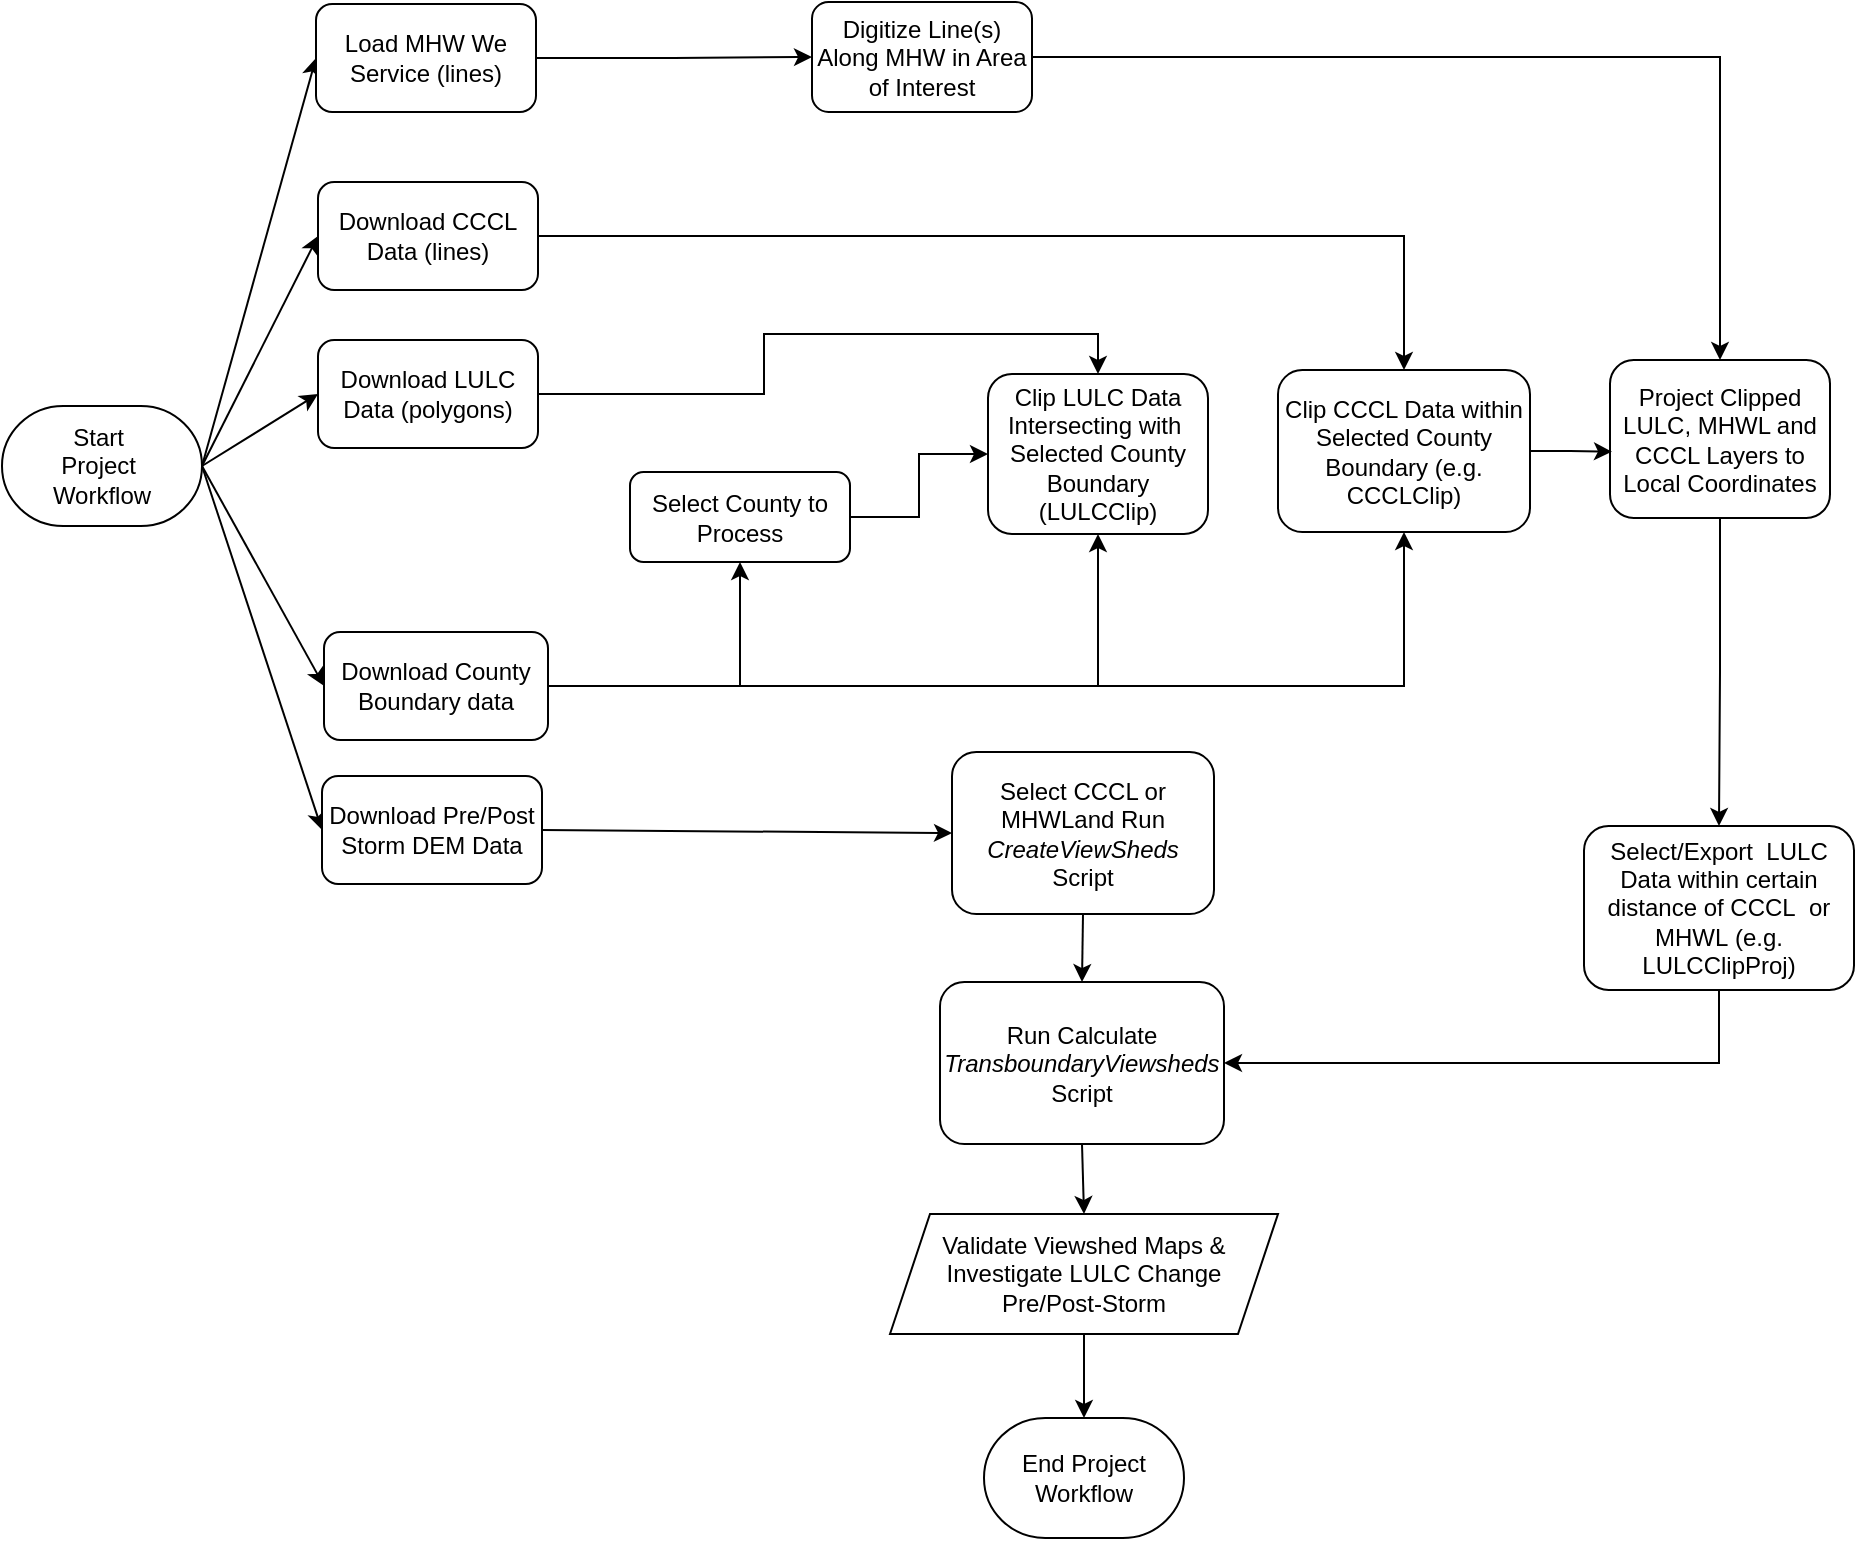 <mxfile version="24.7.17">
  <diagram name="Page-1" id="edf60f1a-56cd-e834-aa8a-f176f3a09ee4">
    <mxGraphModel dx="1395" dy="703" grid="0" gridSize="10" guides="0" tooltips="1" connect="1" arrows="0" fold="1" page="1" pageScale="1" pageWidth="1100" pageHeight="850" background="none" math="0" shadow="0">
      <root>
        <mxCell id="0" />
        <mxCell id="1" parent="0" />
        <mxCell id="vOHie7vgboCuBgBLW_pP-41" style="edgeStyle=none;rounded=0;orthogonalLoop=1;jettySize=auto;html=1;exitX=1;exitY=0.5;exitDx=0;exitDy=0;exitPerimeter=0;entryX=0;entryY=0.5;entryDx=0;entryDy=0;" parent="1" source="hX9iUdr9xL5cJhyzc0mX-2" target="vOHie7vgboCuBgBLW_pP-2" edge="1">
          <mxGeometry relative="1" as="geometry" />
        </mxCell>
        <mxCell id="vOHie7vgboCuBgBLW_pP-42" style="edgeStyle=none;rounded=0;orthogonalLoop=1;jettySize=auto;html=1;exitX=1;exitY=0.5;exitDx=0;exitDy=0;exitPerimeter=0;entryX=0;entryY=0.5;entryDx=0;entryDy=0;" parent="1" source="hX9iUdr9xL5cJhyzc0mX-2" target="vOHie7vgboCuBgBLW_pP-17" edge="1">
          <mxGeometry relative="1" as="geometry" />
        </mxCell>
        <mxCell id="vOHie7vgboCuBgBLW_pP-43" style="edgeStyle=none;rounded=0;orthogonalLoop=1;jettySize=auto;html=1;exitX=1;exitY=0.5;exitDx=0;exitDy=0;exitPerimeter=0;entryX=0;entryY=0.5;entryDx=0;entryDy=0;" parent="1" source="hX9iUdr9xL5cJhyzc0mX-2" target="vOHie7vgboCuBgBLW_pP-24" edge="1">
          <mxGeometry relative="1" as="geometry" />
        </mxCell>
        <mxCell id="vOHie7vgboCuBgBLW_pP-44" style="edgeStyle=none;rounded=0;orthogonalLoop=1;jettySize=auto;html=1;exitX=1;exitY=0.5;exitDx=0;exitDy=0;exitPerimeter=0;entryX=0;entryY=0.5;entryDx=0;entryDy=0;" parent="1" source="hX9iUdr9xL5cJhyzc0mX-2" target="vOHie7vgboCuBgBLW_pP-3" edge="1">
          <mxGeometry relative="1" as="geometry" />
        </mxCell>
        <mxCell id="cgaGq_BDDK_Dhw6bbODb-16" style="edgeStyle=none;rounded=0;orthogonalLoop=1;jettySize=auto;html=1;exitX=1;exitY=0.5;exitDx=0;exitDy=0;exitPerimeter=0;entryX=0;entryY=0.5;entryDx=0;entryDy=0;" parent="1" source="hX9iUdr9xL5cJhyzc0mX-2" target="cgaGq_BDDK_Dhw6bbODb-1" edge="1">
          <mxGeometry relative="1" as="geometry" />
        </mxCell>
        <mxCell id="hX9iUdr9xL5cJhyzc0mX-2" value="Start&amp;nbsp;&lt;div&gt;Project&amp;nbsp;&lt;/div&gt;&lt;div&gt;Workflow&lt;/div&gt;" style="strokeWidth=1;html=1;shape=mxgraph.flowchart.terminator;whiteSpace=wrap;" parent="1" vertex="1">
          <mxGeometry x="59" y="241" width="100" height="60" as="geometry" />
        </mxCell>
        <mxCell id="vOHie7vgboCuBgBLW_pP-30" style="edgeStyle=orthogonalEdgeStyle;rounded=0;orthogonalLoop=1;jettySize=auto;html=1;exitX=1;exitY=0.5;exitDx=0;exitDy=0;entryX=0.5;entryY=0;entryDx=0;entryDy=0;" parent="1" source="vOHie7vgboCuBgBLW_pP-2" target="vOHie7vgboCuBgBLW_pP-29" edge="1">
          <mxGeometry relative="1" as="geometry" />
        </mxCell>
        <mxCell id="vOHie7vgboCuBgBLW_pP-2" value="&lt;div&gt;Download CCCL Data (lines)&lt;/div&gt;" style="rounded=1;whiteSpace=wrap;html=1;" parent="1" vertex="1">
          <mxGeometry x="217" y="129" width="110" height="54" as="geometry" />
        </mxCell>
        <mxCell id="vOHie7vgboCuBgBLW_pP-39" style="edgeStyle=none;rounded=0;orthogonalLoop=1;jettySize=auto;html=1;exitX=1;exitY=0.5;exitDx=0;exitDy=0;entryX=0;entryY=0.5;entryDx=0;entryDy=0;" parent="1" source="vOHie7vgboCuBgBLW_pP-3" target="vOHie7vgboCuBgBLW_pP-38" edge="1">
          <mxGeometry relative="1" as="geometry" />
        </mxCell>
        <mxCell id="vOHie7vgboCuBgBLW_pP-3" value="&lt;div&gt;Download Pre/Post Storm DEM Data&lt;/div&gt;" style="rounded=1;whiteSpace=wrap;html=1;" parent="1" vertex="1">
          <mxGeometry x="219" y="426" width="110" height="54" as="geometry" />
        </mxCell>
        <mxCell id="vOHie7vgboCuBgBLW_pP-31" style="edgeStyle=orthogonalEdgeStyle;rounded=0;orthogonalLoop=1;jettySize=auto;html=1;exitX=1;exitY=0.5;exitDx=0;exitDy=0;entryX=0.5;entryY=0;entryDx=0;entryDy=0;" parent="1" source="vOHie7vgboCuBgBLW_pP-17" target="vOHie7vgboCuBgBLW_pP-25" edge="1">
          <mxGeometry relative="1" as="geometry">
            <Array as="points">
              <mxPoint x="440" y="235" />
              <mxPoint x="440" y="205" />
              <mxPoint x="607" y="205" />
            </Array>
          </mxGeometry>
        </mxCell>
        <mxCell id="vOHie7vgboCuBgBLW_pP-17" value="&lt;div&gt;Download LULC Data&amp;nbsp;&lt;span style=&quot;background-color: initial;&quot;&gt;(polygons)&lt;/span&gt;&lt;/div&gt;" style="rounded=1;whiteSpace=wrap;html=1;" parent="1" vertex="1">
          <mxGeometry x="217" y="208" width="110" height="54" as="geometry" />
        </mxCell>
        <mxCell id="vOHie7vgboCuBgBLW_pP-32" style="edgeStyle=orthogonalEdgeStyle;rounded=0;orthogonalLoop=1;jettySize=auto;html=1;exitX=1;exitY=0.5;exitDx=0;exitDy=0;entryX=0.5;entryY=1;entryDx=0;entryDy=0;" parent="1" source="vOHie7vgboCuBgBLW_pP-24" target="vOHie7vgboCuBgBLW_pP-25" edge="1">
          <mxGeometry relative="1" as="geometry" />
        </mxCell>
        <mxCell id="vOHie7vgboCuBgBLW_pP-33" style="edgeStyle=orthogonalEdgeStyle;rounded=0;orthogonalLoop=1;jettySize=auto;html=1;exitX=1;exitY=0.5;exitDx=0;exitDy=0;entryX=0.5;entryY=1;entryDx=0;entryDy=0;" parent="1" source="vOHie7vgboCuBgBLW_pP-24" target="vOHie7vgboCuBgBLW_pP-29" edge="1">
          <mxGeometry relative="1" as="geometry" />
        </mxCell>
        <mxCell id="vOHie7vgboCuBgBLW_pP-37" style="edgeStyle=orthogonalEdgeStyle;rounded=0;orthogonalLoop=1;jettySize=auto;html=1;exitX=1;exitY=0.5;exitDx=0;exitDy=0;entryX=0.5;entryY=1;entryDx=0;entryDy=0;" parent="1" source="vOHie7vgboCuBgBLW_pP-24" target="vOHie7vgboCuBgBLW_pP-36" edge="1">
          <mxGeometry relative="1" as="geometry" />
        </mxCell>
        <mxCell id="vOHie7vgboCuBgBLW_pP-24" value="&lt;div&gt;Download County Boundary data&lt;/div&gt;" style="rounded=1;whiteSpace=wrap;html=1;" parent="1" vertex="1">
          <mxGeometry x="220" y="354" width="112" height="54" as="geometry" />
        </mxCell>
        <mxCell id="vOHie7vgboCuBgBLW_pP-25" value="&lt;div&gt;Clip LULC Data Intersecting with&amp;nbsp; Selected County Boundary (LULCClip)&lt;/div&gt;" style="rounded=1;whiteSpace=wrap;html=1;" parent="1" vertex="1">
          <mxGeometry x="552" y="225" width="110" height="80" as="geometry" />
        </mxCell>
        <mxCell id="Xoo34MS97mZZL_hVCq9O-9" style="edgeStyle=orthogonalEdgeStyle;rounded=0;orthogonalLoop=1;jettySize=auto;html=1;exitX=0.5;exitY=1;exitDx=0;exitDy=0;entryX=1;entryY=0.5;entryDx=0;entryDy=0;" parent="1" source="vOHie7vgboCuBgBLW_pP-28" target="vOHie7vgboCuBgBLW_pP-49" edge="1">
          <mxGeometry relative="1" as="geometry" />
        </mxCell>
        <mxCell id="vOHie7vgboCuBgBLW_pP-28" value="&lt;div&gt;Select/Export&amp;nbsp; LULC Data within certain distance of CCCL&amp;nbsp; or MHWL&amp;nbsp;(e.g. LULCClipProj)&lt;/div&gt;" style="rounded=1;whiteSpace=wrap;html=1;" parent="1" vertex="1">
          <mxGeometry x="850" y="451" width="135" height="82" as="geometry" />
        </mxCell>
        <mxCell id="vOHie7vgboCuBgBLW_pP-29" value="&lt;div&gt;Clip CCCL Data within Selected County Boundary (e.g. CCCLClip)&lt;/div&gt;" style="rounded=1;whiteSpace=wrap;html=1;" parent="1" vertex="1">
          <mxGeometry x="697" y="223" width="126" height="81" as="geometry" />
        </mxCell>
        <mxCell id="f8nVrUlt4xcclQAoqFWD-1" style="edgeStyle=orthogonalEdgeStyle;rounded=0;orthogonalLoop=1;jettySize=auto;html=1;exitX=1;exitY=0.5;exitDx=0;exitDy=0;entryX=0;entryY=0.5;entryDx=0;entryDy=0;" parent="1" source="vOHie7vgboCuBgBLW_pP-36" target="vOHie7vgboCuBgBLW_pP-25" edge="1">
          <mxGeometry relative="1" as="geometry" />
        </mxCell>
        <mxCell id="vOHie7vgboCuBgBLW_pP-36" value="&lt;div&gt;Select County to Process&lt;/div&gt;" style="rounded=1;whiteSpace=wrap;html=1;" parent="1" vertex="1">
          <mxGeometry x="373" y="274" width="110" height="45" as="geometry" />
        </mxCell>
        <mxCell id="vOHie7vgboCuBgBLW_pP-51" style="edgeStyle=none;rounded=0;orthogonalLoop=1;jettySize=auto;html=1;exitX=0.5;exitY=1;exitDx=0;exitDy=0;entryX=0.5;entryY=0;entryDx=0;entryDy=0;" parent="1" source="vOHie7vgboCuBgBLW_pP-38" target="vOHie7vgboCuBgBLW_pP-49" edge="1">
          <mxGeometry relative="1" as="geometry" />
        </mxCell>
        <mxCell id="vOHie7vgboCuBgBLW_pP-38" value="&lt;div&gt;Select CCCL or MHWLand Run &lt;i&gt;CreateViewSheds &lt;/i&gt;Script&lt;/div&gt;" style="rounded=1;whiteSpace=wrap;html=1;" parent="1" vertex="1">
          <mxGeometry x="534" y="414" width="131" height="81" as="geometry" />
        </mxCell>
        <mxCell id="vOHie7vgboCuBgBLW_pP-48" value="Validate Viewshed Maps &amp;amp;&lt;div&gt;Investigate LULC Change&lt;/div&gt;&lt;div&gt;Pre/Post-Storm&lt;/div&gt;" style="shape=parallelogram;perimeter=parallelogramPerimeter;whiteSpace=wrap;html=1;fixedSize=1;" parent="1" vertex="1">
          <mxGeometry x="503" y="645" width="194" height="60" as="geometry" />
        </mxCell>
        <mxCell id="vOHie7vgboCuBgBLW_pP-55" style="edgeStyle=none;rounded=0;orthogonalLoop=1;jettySize=auto;html=1;exitX=0.5;exitY=1;exitDx=0;exitDy=0;entryX=0.5;entryY=0;entryDx=0;entryDy=0;" parent="1" source="vOHie7vgboCuBgBLW_pP-49" target="vOHie7vgboCuBgBLW_pP-48" edge="1">
          <mxGeometry relative="1" as="geometry" />
        </mxCell>
        <mxCell id="vOHie7vgboCuBgBLW_pP-49" value="&lt;div&gt;Run Calculate &lt;i&gt;TransboundaryViewsheds &lt;/i&gt;Script&lt;/div&gt;" style="rounded=1;whiteSpace=wrap;html=1;" parent="1" vertex="1">
          <mxGeometry x="528" y="529" width="142" height="81" as="geometry" />
        </mxCell>
        <mxCell id="vOHie7vgboCuBgBLW_pP-50" value="End Project Workflow" style="strokeWidth=1;html=1;shape=mxgraph.flowchart.terminator;whiteSpace=wrap;" parent="1" vertex="1">
          <mxGeometry x="550" y="747" width="100" height="60" as="geometry" />
        </mxCell>
        <mxCell id="vOHie7vgboCuBgBLW_pP-56" style="edgeStyle=none;rounded=0;orthogonalLoop=1;jettySize=auto;html=1;exitX=0.5;exitY=1;exitDx=0;exitDy=0;entryX=0.5;entryY=0;entryDx=0;entryDy=0;entryPerimeter=0;" parent="1" source="vOHie7vgboCuBgBLW_pP-48" target="vOHie7vgboCuBgBLW_pP-50" edge="1">
          <mxGeometry relative="1" as="geometry" />
        </mxCell>
        <mxCell id="Xoo34MS97mZZL_hVCq9O-8" style="edgeStyle=orthogonalEdgeStyle;rounded=0;orthogonalLoop=1;jettySize=auto;html=1;exitX=0.5;exitY=1;exitDx=0;exitDy=0;entryX=0.5;entryY=0;entryDx=0;entryDy=0;" parent="1" source="Xoo34MS97mZZL_hVCq9O-4" target="vOHie7vgboCuBgBLW_pP-28" edge="1">
          <mxGeometry relative="1" as="geometry" />
        </mxCell>
        <mxCell id="Xoo34MS97mZZL_hVCq9O-4" value="&lt;div&gt;Project Clipped LULC, MHWL and CCCL Layers to Local Coordinates&lt;/div&gt;" style="rounded=1;whiteSpace=wrap;html=1;" parent="1" vertex="1">
          <mxGeometry x="863" y="218" width="110" height="79" as="geometry" />
        </mxCell>
        <mxCell id="cgaGq_BDDK_Dhw6bbODb-11" style="edgeStyle=orthogonalEdgeStyle;rounded=0;orthogonalLoop=1;jettySize=auto;html=1;exitX=1;exitY=0.5;exitDx=0;exitDy=0;entryX=0;entryY=0.5;entryDx=0;entryDy=0;" parent="1" source="cgaGq_BDDK_Dhw6bbODb-1" target="cgaGq_BDDK_Dhw6bbODb-10" edge="1">
          <mxGeometry relative="1" as="geometry" />
        </mxCell>
        <mxCell id="cgaGq_BDDK_Dhw6bbODb-1" value="&lt;div&gt;Load MHW We Service (lines)&lt;/div&gt;" style="rounded=1;whiteSpace=wrap;html=1;" parent="1" vertex="1">
          <mxGeometry x="216" y="40" width="110" height="54" as="geometry" />
        </mxCell>
        <mxCell id="oo3cMWogjGaX0PPPFoNJ-1" style="edgeStyle=orthogonalEdgeStyle;rounded=0;orthogonalLoop=1;jettySize=auto;html=1;exitX=1;exitY=0.5;exitDx=0;exitDy=0;entryX=0.5;entryY=0;entryDx=0;entryDy=0;" edge="1" parent="1" source="cgaGq_BDDK_Dhw6bbODb-10" target="Xoo34MS97mZZL_hVCq9O-4">
          <mxGeometry relative="1" as="geometry" />
        </mxCell>
        <mxCell id="cgaGq_BDDK_Dhw6bbODb-10" value="Digitize Line(s) Along MHW in Area of Interest" style="rounded=1;whiteSpace=wrap;html=1;" parent="1" vertex="1">
          <mxGeometry x="464" y="39" width="110" height="55" as="geometry" />
        </mxCell>
        <mxCell id="cgaGq_BDDK_Dhw6bbODb-13" style="edgeStyle=orthogonalEdgeStyle;rounded=0;orthogonalLoop=1;jettySize=auto;html=1;exitX=1;exitY=0.5;exitDx=0;exitDy=0;entryX=0.009;entryY=0.58;entryDx=0;entryDy=0;entryPerimeter=0;" parent="1" source="vOHie7vgboCuBgBLW_pP-29" target="Xoo34MS97mZZL_hVCq9O-4" edge="1">
          <mxGeometry relative="1" as="geometry" />
        </mxCell>
      </root>
    </mxGraphModel>
  </diagram>
</mxfile>
